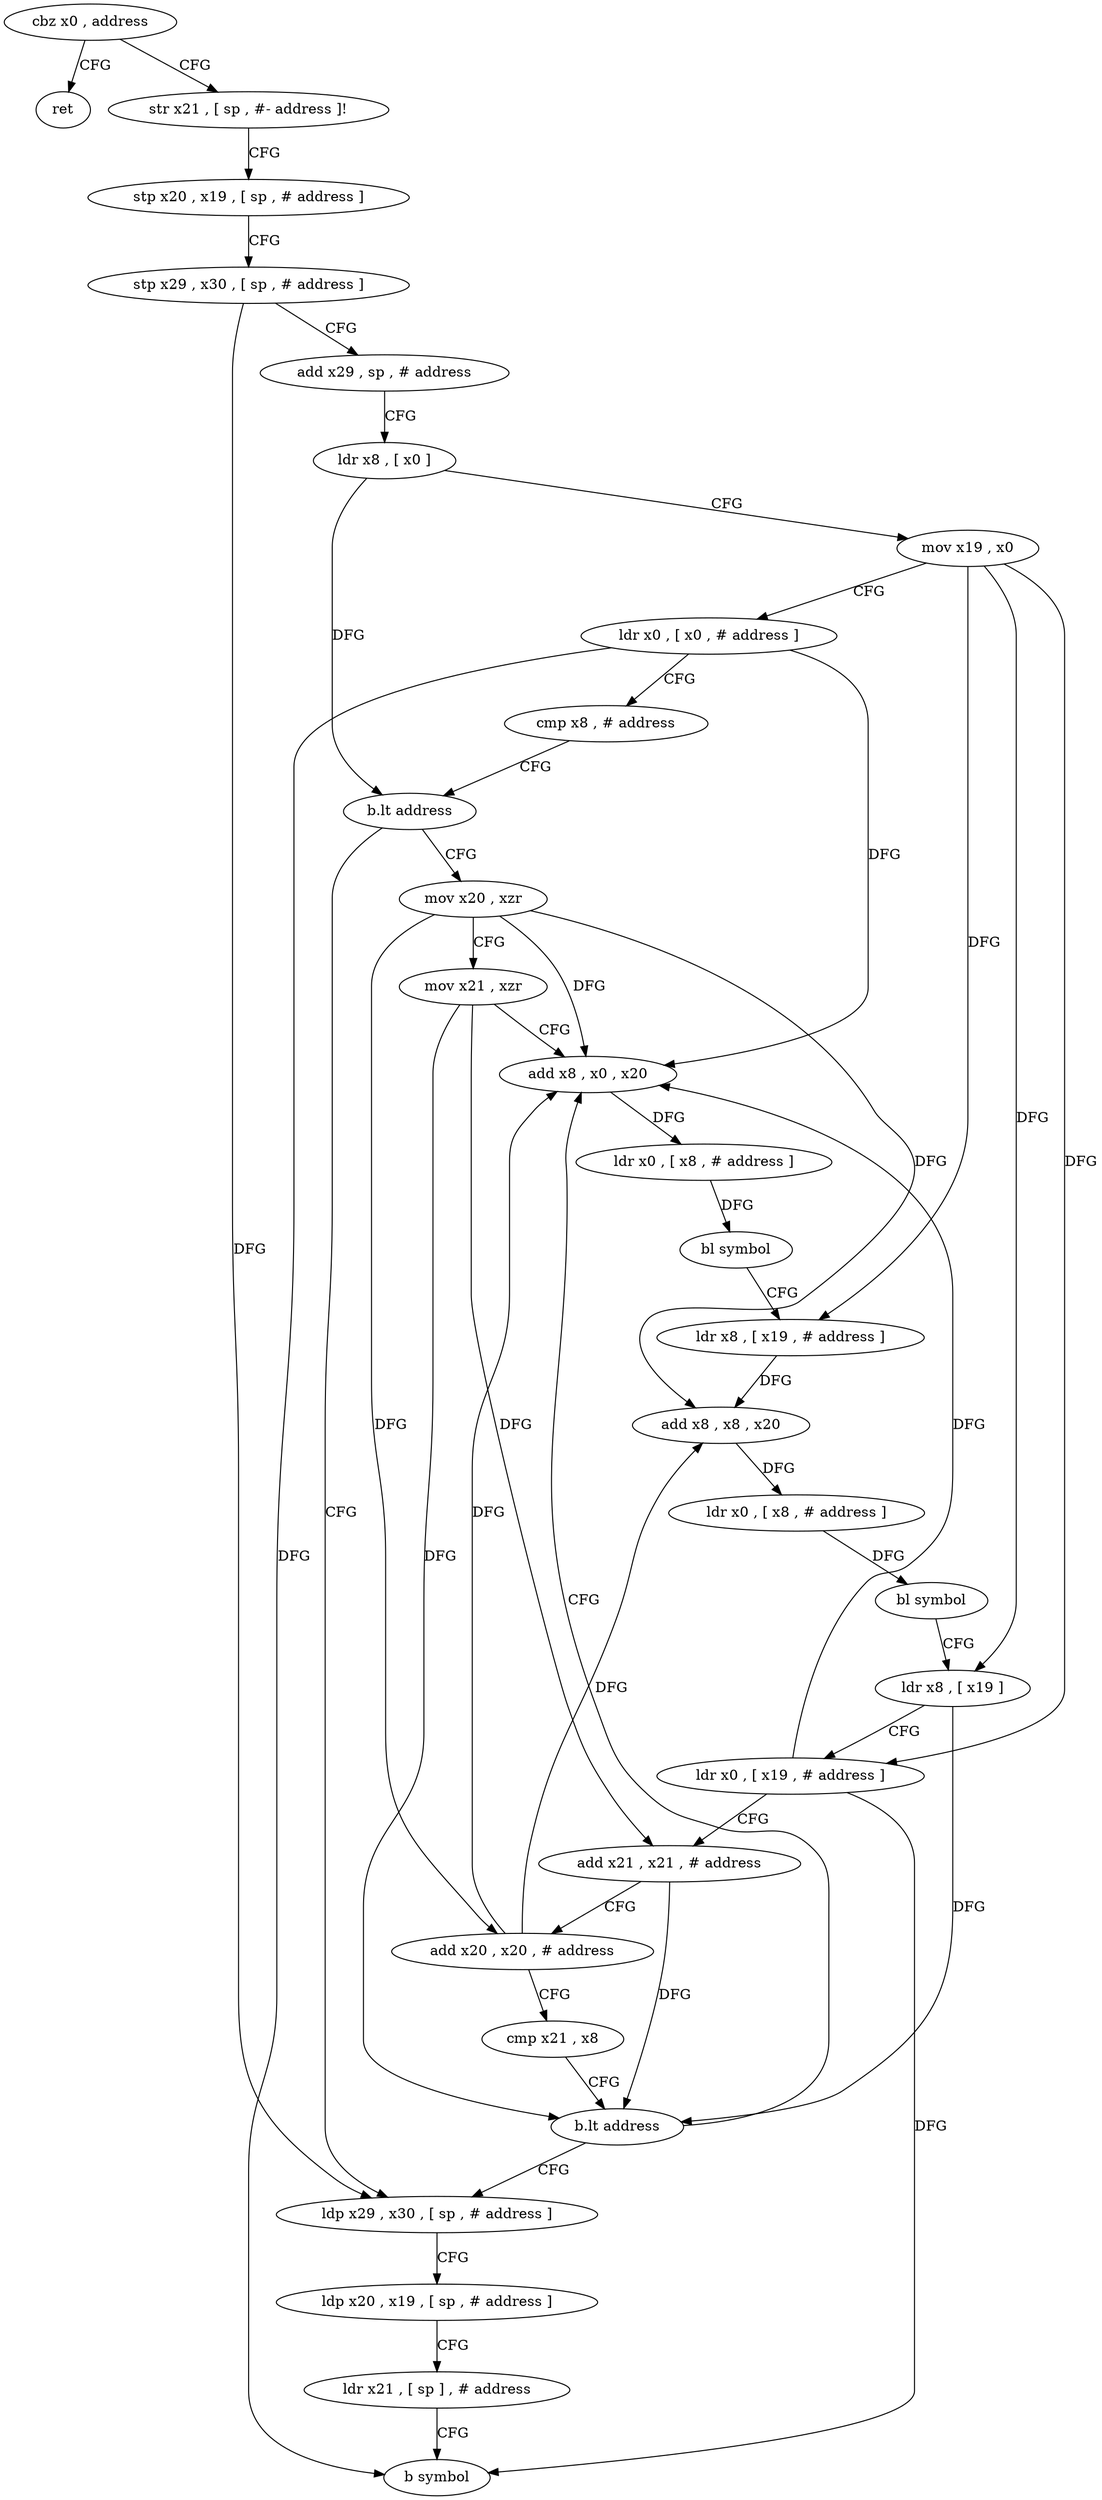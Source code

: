 digraph "func" {
"4263324" [label = "cbz x0 , address" ]
"4263440" [label = "ret" ]
"4263328" [label = "str x21 , [ sp , #- address ]!" ]
"4263332" [label = "stp x20 , x19 , [ sp , # address ]" ]
"4263336" [label = "stp x29 , x30 , [ sp , # address ]" ]
"4263340" [label = "add x29 , sp , # address" ]
"4263344" [label = "ldr x8 , [ x0 ]" ]
"4263348" [label = "mov x19 , x0" ]
"4263352" [label = "ldr x0 , [ x0 , # address ]" ]
"4263356" [label = "cmp x8 , # address" ]
"4263360" [label = "b.lt address" ]
"4263424" [label = "ldp x29 , x30 , [ sp , # address ]" ]
"4263364" [label = "mov x20 , xzr" ]
"4263428" [label = "ldp x20 , x19 , [ sp , # address ]" ]
"4263432" [label = "ldr x21 , [ sp ] , # address" ]
"4263436" [label = "b symbol" ]
"4263368" [label = "mov x21 , xzr" ]
"4263372" [label = "add x8 , x0 , x20" ]
"4263376" [label = "ldr x0 , [ x8 , # address ]" ]
"4263380" [label = "bl symbol" ]
"4263384" [label = "ldr x8 , [ x19 , # address ]" ]
"4263388" [label = "add x8 , x8 , x20" ]
"4263392" [label = "ldr x0 , [ x8 , # address ]" ]
"4263396" [label = "bl symbol" ]
"4263400" [label = "ldr x8 , [ x19 ]" ]
"4263404" [label = "ldr x0 , [ x19 , # address ]" ]
"4263408" [label = "add x21 , x21 , # address" ]
"4263412" [label = "add x20 , x20 , # address" ]
"4263416" [label = "cmp x21 , x8" ]
"4263420" [label = "b.lt address" ]
"4263324" -> "4263440" [ label = "CFG" ]
"4263324" -> "4263328" [ label = "CFG" ]
"4263328" -> "4263332" [ label = "CFG" ]
"4263332" -> "4263336" [ label = "CFG" ]
"4263336" -> "4263340" [ label = "CFG" ]
"4263336" -> "4263424" [ label = "DFG" ]
"4263340" -> "4263344" [ label = "CFG" ]
"4263344" -> "4263348" [ label = "CFG" ]
"4263344" -> "4263360" [ label = "DFG" ]
"4263348" -> "4263352" [ label = "CFG" ]
"4263348" -> "4263384" [ label = "DFG" ]
"4263348" -> "4263400" [ label = "DFG" ]
"4263348" -> "4263404" [ label = "DFG" ]
"4263352" -> "4263356" [ label = "CFG" ]
"4263352" -> "4263436" [ label = "DFG" ]
"4263352" -> "4263372" [ label = "DFG" ]
"4263356" -> "4263360" [ label = "CFG" ]
"4263360" -> "4263424" [ label = "CFG" ]
"4263360" -> "4263364" [ label = "CFG" ]
"4263424" -> "4263428" [ label = "CFG" ]
"4263364" -> "4263368" [ label = "CFG" ]
"4263364" -> "4263372" [ label = "DFG" ]
"4263364" -> "4263388" [ label = "DFG" ]
"4263364" -> "4263412" [ label = "DFG" ]
"4263428" -> "4263432" [ label = "CFG" ]
"4263432" -> "4263436" [ label = "CFG" ]
"4263368" -> "4263372" [ label = "CFG" ]
"4263368" -> "4263408" [ label = "DFG" ]
"4263368" -> "4263420" [ label = "DFG" ]
"4263372" -> "4263376" [ label = "DFG" ]
"4263376" -> "4263380" [ label = "DFG" ]
"4263380" -> "4263384" [ label = "CFG" ]
"4263384" -> "4263388" [ label = "DFG" ]
"4263388" -> "4263392" [ label = "DFG" ]
"4263392" -> "4263396" [ label = "DFG" ]
"4263396" -> "4263400" [ label = "CFG" ]
"4263400" -> "4263404" [ label = "CFG" ]
"4263400" -> "4263420" [ label = "DFG" ]
"4263404" -> "4263408" [ label = "CFG" ]
"4263404" -> "4263436" [ label = "DFG" ]
"4263404" -> "4263372" [ label = "DFG" ]
"4263408" -> "4263412" [ label = "CFG" ]
"4263408" -> "4263420" [ label = "DFG" ]
"4263412" -> "4263416" [ label = "CFG" ]
"4263412" -> "4263372" [ label = "DFG" ]
"4263412" -> "4263388" [ label = "DFG" ]
"4263416" -> "4263420" [ label = "CFG" ]
"4263420" -> "4263372" [ label = "CFG" ]
"4263420" -> "4263424" [ label = "CFG" ]
}
